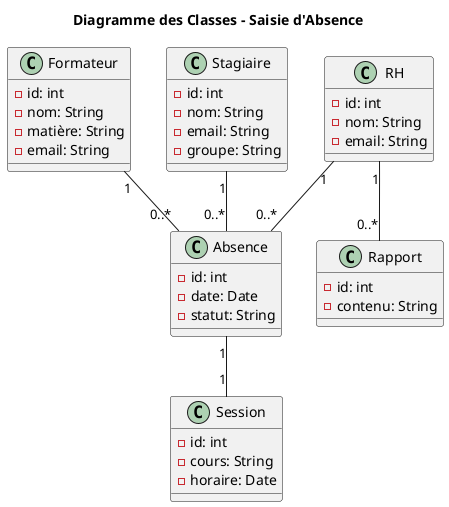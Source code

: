 @startuml
title Diagramme des Classes - Saisie d'Absence

class Formateur {
  - id: int
  - nom: String
  - matière: String
  - email: String
}

class RH {
  - id: int
  - nom: String
  - email: String
}

class Absence {
  - id: int
  - date: Date
  - statut: String
}

class Rapport {
  - id: int
  - contenu: String
}

class Session {
  - id: int
  - cours: String
  - horaire: Date
}

class Stagiaire {
  - id: int
  - nom: String
  - email: String
  - groupe: String
}

Formateur "1" -- "0..*" Absence
RH "1" -- "0..*" Absence
Absence "1" -- "1" Session
RH "1" -- "0..*" Rapport
Stagiaire "1" -- "0..*" Absence
@enduml

